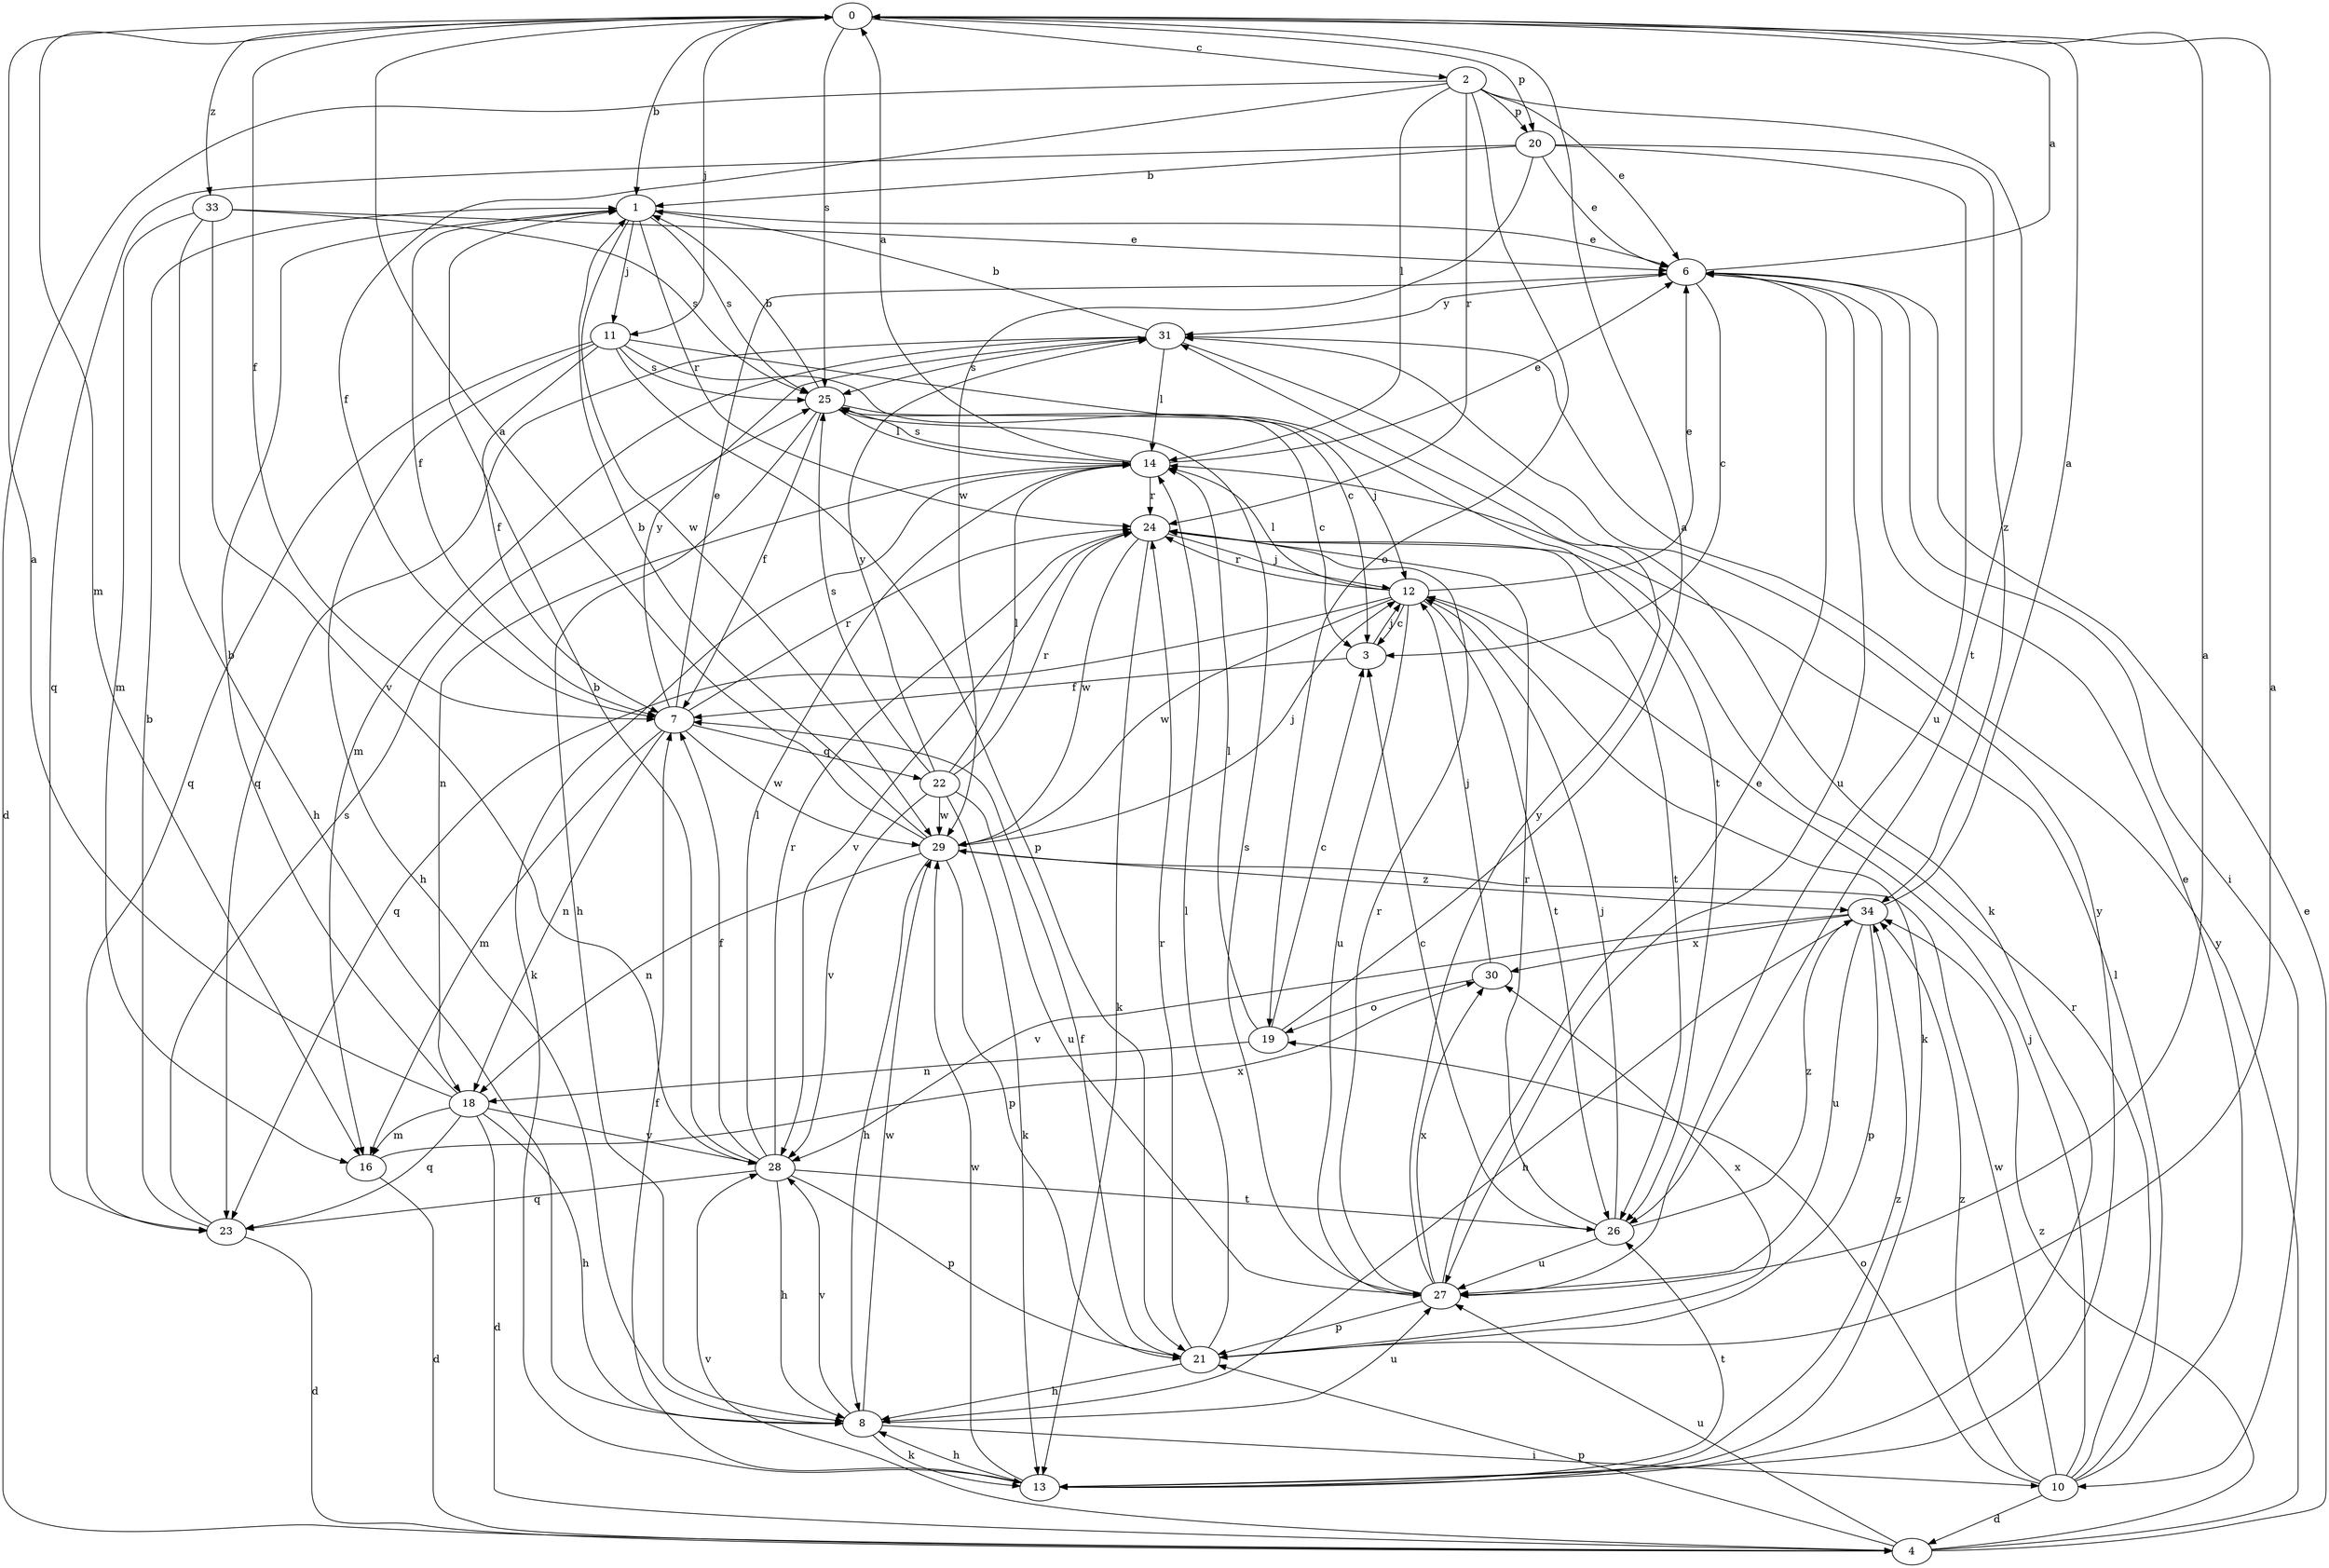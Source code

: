 strict digraph  {
0;
1;
2;
3;
4;
6;
7;
8;
10;
11;
12;
13;
14;
16;
18;
19;
20;
21;
22;
23;
24;
25;
26;
27;
28;
29;
30;
31;
33;
34;
0 -> 1  [label=b];
0 -> 2  [label=c];
0 -> 7  [label=f];
0 -> 11  [label=j];
0 -> 16  [label=m];
0 -> 20  [label=p];
0 -> 25  [label=s];
0 -> 33  [label=z];
1 -> 6  [label=e];
1 -> 7  [label=f];
1 -> 11  [label=j];
1 -> 24  [label=r];
1 -> 25  [label=s];
1 -> 29  [label=w];
2 -> 4  [label=d];
2 -> 6  [label=e];
2 -> 7  [label=f];
2 -> 14  [label=l];
2 -> 19  [label=o];
2 -> 20  [label=p];
2 -> 24  [label=r];
2 -> 26  [label=t];
3 -> 7  [label=f];
3 -> 12  [label=j];
4 -> 6  [label=e];
4 -> 21  [label=p];
4 -> 27  [label=u];
4 -> 28  [label=v];
4 -> 31  [label=y];
4 -> 34  [label=z];
6 -> 0  [label=a];
6 -> 3  [label=c];
6 -> 10  [label=i];
6 -> 27  [label=u];
6 -> 31  [label=y];
7 -> 6  [label=e];
7 -> 16  [label=m];
7 -> 18  [label=n];
7 -> 22  [label=q];
7 -> 24  [label=r];
7 -> 29  [label=w];
7 -> 31  [label=y];
8 -> 10  [label=i];
8 -> 13  [label=k];
8 -> 27  [label=u];
8 -> 28  [label=v];
8 -> 29  [label=w];
10 -> 4  [label=d];
10 -> 6  [label=e];
10 -> 12  [label=j];
10 -> 14  [label=l];
10 -> 19  [label=o];
10 -> 24  [label=r];
10 -> 29  [label=w];
10 -> 34  [label=z];
11 -> 3  [label=c];
11 -> 7  [label=f];
11 -> 8  [label=h];
11 -> 21  [label=p];
11 -> 23  [label=q];
11 -> 25  [label=s];
11 -> 26  [label=t];
12 -> 3  [label=c];
12 -> 6  [label=e];
12 -> 13  [label=k];
12 -> 14  [label=l];
12 -> 23  [label=q];
12 -> 24  [label=r];
12 -> 26  [label=t];
12 -> 27  [label=u];
12 -> 29  [label=w];
13 -> 7  [label=f];
13 -> 8  [label=h];
13 -> 26  [label=t];
13 -> 29  [label=w];
13 -> 31  [label=y];
13 -> 34  [label=z];
14 -> 0  [label=a];
14 -> 6  [label=e];
14 -> 13  [label=k];
14 -> 18  [label=n];
14 -> 24  [label=r];
14 -> 25  [label=s];
16 -> 4  [label=d];
16 -> 30  [label=x];
18 -> 0  [label=a];
18 -> 1  [label=b];
18 -> 4  [label=d];
18 -> 8  [label=h];
18 -> 16  [label=m];
18 -> 23  [label=q];
18 -> 28  [label=v];
19 -> 0  [label=a];
19 -> 3  [label=c];
19 -> 14  [label=l];
19 -> 18  [label=n];
20 -> 1  [label=b];
20 -> 6  [label=e];
20 -> 23  [label=q];
20 -> 27  [label=u];
20 -> 29  [label=w];
20 -> 34  [label=z];
21 -> 0  [label=a];
21 -> 7  [label=f];
21 -> 8  [label=h];
21 -> 14  [label=l];
21 -> 24  [label=r];
21 -> 30  [label=x];
22 -> 13  [label=k];
22 -> 14  [label=l];
22 -> 24  [label=r];
22 -> 25  [label=s];
22 -> 27  [label=u];
22 -> 28  [label=v];
22 -> 29  [label=w];
22 -> 31  [label=y];
23 -> 1  [label=b];
23 -> 4  [label=d];
23 -> 25  [label=s];
24 -> 12  [label=j];
24 -> 13  [label=k];
24 -> 26  [label=t];
24 -> 28  [label=v];
24 -> 29  [label=w];
25 -> 1  [label=b];
25 -> 3  [label=c];
25 -> 7  [label=f];
25 -> 8  [label=h];
25 -> 12  [label=j];
25 -> 14  [label=l];
26 -> 3  [label=c];
26 -> 12  [label=j];
26 -> 24  [label=r];
26 -> 27  [label=u];
26 -> 34  [label=z];
27 -> 0  [label=a];
27 -> 6  [label=e];
27 -> 21  [label=p];
27 -> 24  [label=r];
27 -> 25  [label=s];
27 -> 30  [label=x];
27 -> 31  [label=y];
28 -> 1  [label=b];
28 -> 7  [label=f];
28 -> 8  [label=h];
28 -> 14  [label=l];
28 -> 21  [label=p];
28 -> 23  [label=q];
28 -> 24  [label=r];
28 -> 26  [label=t];
29 -> 0  [label=a];
29 -> 1  [label=b];
29 -> 8  [label=h];
29 -> 12  [label=j];
29 -> 18  [label=n];
29 -> 21  [label=p];
29 -> 34  [label=z];
30 -> 12  [label=j];
30 -> 19  [label=o];
31 -> 1  [label=b];
31 -> 13  [label=k];
31 -> 14  [label=l];
31 -> 16  [label=m];
31 -> 23  [label=q];
31 -> 25  [label=s];
33 -> 6  [label=e];
33 -> 8  [label=h];
33 -> 16  [label=m];
33 -> 25  [label=s];
33 -> 28  [label=v];
34 -> 0  [label=a];
34 -> 8  [label=h];
34 -> 21  [label=p];
34 -> 27  [label=u];
34 -> 28  [label=v];
34 -> 30  [label=x];
}
